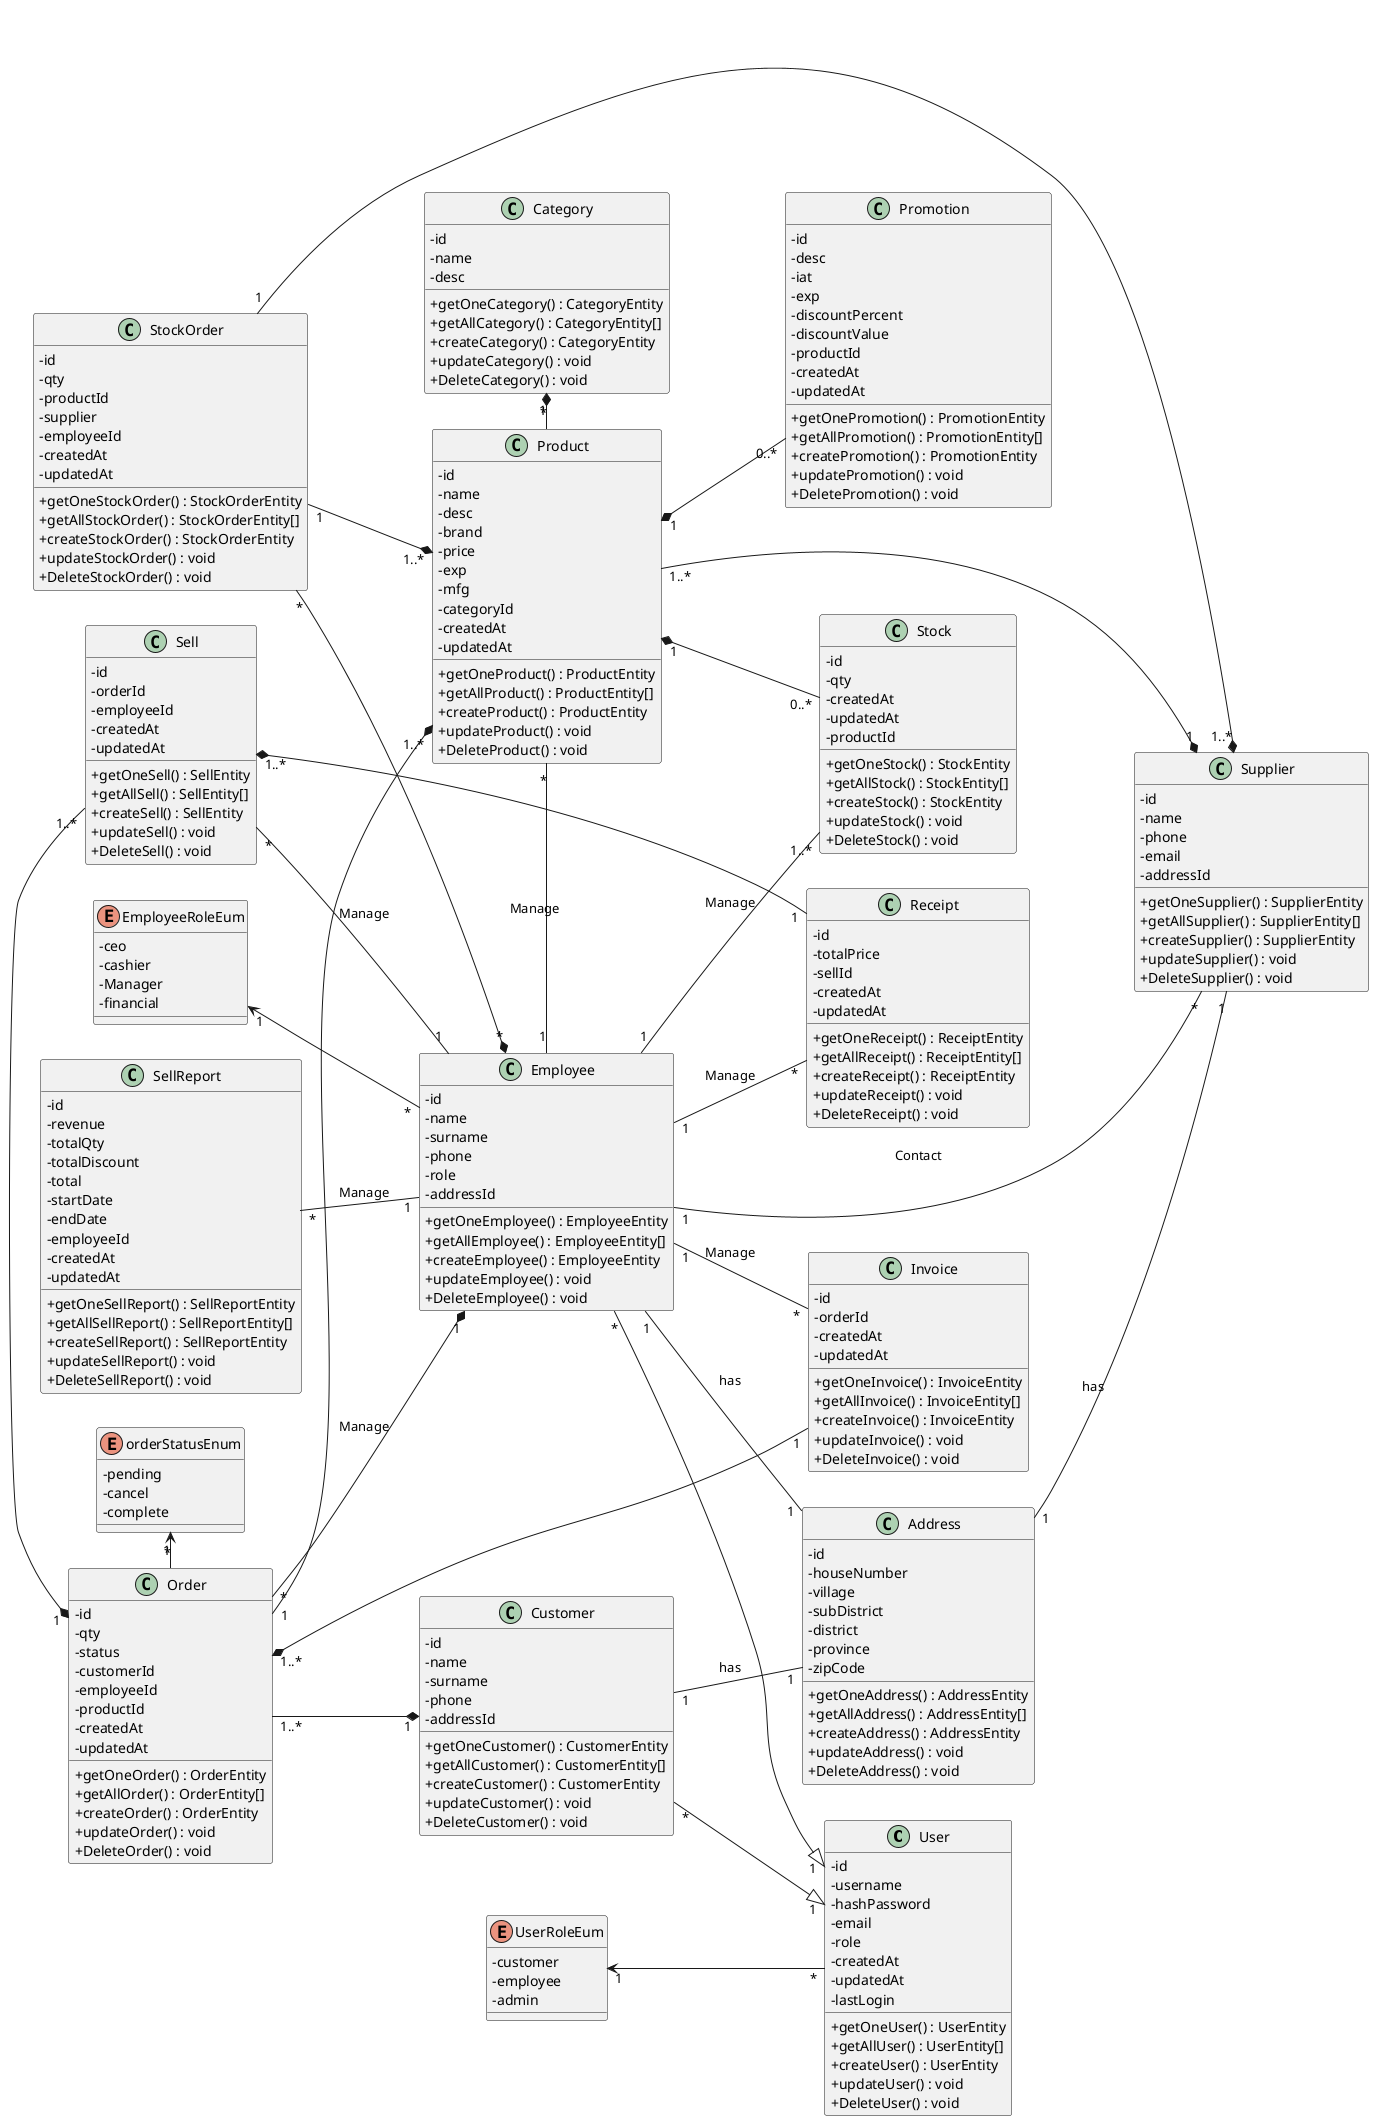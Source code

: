 @startuml
'https://plantuml.com/sequence-diagram
'skinparam linetype polyline
'skinparam linetype ortho
'top to bottom direction
left to right direction
skinparam classAttributeIconSize 0
'Type	       Symbol
'Extension	    <|--
'Composition	*--
'Aggregation	o--

class User {
    - id
    - username
    - hashPassword
    - email
    - role
    - createdAt
    - updatedAt
    - lastLogin

    + getOneUser() : UserEntity
    + getAllUser() : UserEntity[]
    + createUser() : UserEntity
    + updateUser() : void
    + DeleteUser() : void
}
'<<enumeration>>
enum UserRoleEum {
    - customer
    - employee
    - admin
}

class Employee {
    - id
    - name
    - surname
    - phone
    - role
    - addressId

    + getOneEmployee() : EmployeeEntity
    + getAllEmployee() : EmployeeEntity[]
    + createEmployee() : EmployeeEntity
    + updateEmployee() : void
    + DeleteEmployee() : void
}

class Customer {
    - id
    - name
    - surname
    - phone
    - addressId

    + getOneCustomer() : CustomerEntity
    + getAllCustomer() : CustomerEntity[]
    + createCustomer() : CustomerEntity
    + updateCustomer() : void
    + DeleteCustomer() : void
}

class Address {
    - id
    - houseNumber
    - village
    - subDistrict
    - district
    - province
    - zipCode

    + getOneAddress() : AddressEntity
    + getAllAddress() : AddressEntity[]
    + createAddress() : AddressEntity
    + updateAddress() : void
    + DeleteAddress() : void
}

class Supplier {
    - id
    - name
    - phone
    - email
    - addressId

    + getOneSupplier() : SupplierEntity
    + getAllSupplier() : SupplierEntity[]
    + createSupplier() : SupplierEntity
    + updateSupplier() : void
    + DeleteSupplier() : void
}

'<<enumeration>>
enum EmployeeRoleEum {
    - ceo
    - cashier
    - Manager
    - financial
}



class Stock {
    - id
    - qty
    - createdAt
    - updatedAt
    - productId

    + getOneStock() : StockEntity
    + getAllStock() : StockEntity[]
    + createStock() : StockEntity
    + updateStock() : void
    + DeleteStock() : void
}

class Promotion {
    - id
    - desc
    - iat
    - exp
    - discountPercent
    - discountValue
    - productId
    - createdAt
    - updatedAt

    + getOnePromotion() : PromotionEntity
    + getAllPromotion() : PromotionEntity[]
    + createPromotion() : PromotionEntity
    + updatePromotion() : void
    + DeletePromotion() : void
}

class Product {
    - id
    - name
    - desc
    - brand
    - price
    - exp
    - mfg
    - categoryId
    - createdAt
    - updatedAt

    + getOneProduct() : ProductEntity
    + getAllProduct() : ProductEntity[]
    + createProduct() : ProductEntity
    + updateProduct() : void
    + DeleteProduct() : void
}

class Category {
    - id
    - name
    - desc

    + getOneCategory() : CategoryEntity
    + getAllCategory() : CategoryEntity[]
    + createCategory() : CategoryEntity
    + updateCategory() : void
    + DeleteCategory() : void
}

class Invoice {
    - id
    - orderId
    - createdAt
    - updatedAt

    + getOneInvoice() : InvoiceEntity
    + getAllInvoice() : InvoiceEntity[]
    + createInvoice() : InvoiceEntity
    + updateInvoice() : void
    + DeleteInvoice() : void
}

class Order {
    - id
    - qty
    - status
    - customerId
    - employeeId
    - productId
    - createdAt
    - updatedAt

    + getOneOrder() : OrderEntity
    + getAllOrder() : OrderEntity[]
    + createOrder() : OrderEntity
    + updateOrder() : void
    + DeleteOrder() : void
}

class Sell {
    - id
    - orderId
    - employeeId
    - createdAt
    - updatedAt

    + getOneSell() : SellEntity
    + getAllSell() : SellEntity[]
    + createSell() : SellEntity
    + updateSell() : void
    + DeleteSell() : void
}

class Receipt {
    - id
    - totalPrice
    - sellId
    - createdAt
    - updatedAt


    + getOneReceipt() : ReceiptEntity
    + getAllReceipt() : ReceiptEntity[]
    + createReceipt() : ReceiptEntity
    + updateReceipt() : void
    + DeleteReceipt() : void

}

enum orderStatusEnum {
    - pending
    - cancel
    - complete
}

class SellReport {
    - id
    - revenue
    - totalQty
    - totalDiscount
    - total
    - startDate
    - endDate
    - employeeId
    - createdAt
    - updatedAt

    + getOneSellReport() : SellReportEntity
    + getAllSellReport() : SellReportEntity[]
    + createSellReport() : SellReportEntity
    + updateSellReport() : void
    + DeleteSellReport() : void
}

class StockOrder {
    - id
    - qty
    - productId
    - supplier
    - employeeId
    - createdAt
    - updatedAt

    + getOneStockOrder() : StockOrderEntity
    + getAllStockOrder() : StockOrderEntity[]
    + createStockOrder() : StockOrderEntity
    + updateStockOrder() : void
    + DeleteStockOrder() : void
}


User "*" -up-> "1" UserRoleEum
Employee "*" --|> "1"   User
Customer "*" -right-|> "1"   User

Product "1" *-- "0..*" Stock 
Product "*" -right- "1" Employee : "Manage"

Employee "1" -- "1..*" Stock : "Manage"

Product "*" -left-* "1" Category 
Product "1..*" --* "1" Supplier 

Order "1..*" *-- "1" Invoice 
Sell "1..*" *-- "1" Receipt 
Sell "1..*" -right-* "1" Order
Sell "*" -- "1" Employee : "Manage"


Order "1..*" --* "1" Customer 
Order "1" --* "1..*" Product 
'Order "1" -- "*" Stock : "check"

Employee "*" -up-> "1" EmployeeRoleEum

Employee "1" -- "*" Invoice : "Manage"
Employee "1" -- "*" Receipt : "Manage"

Employee "1" -- "*" Supplier : "Contact"
Order "*" --* "1" Employee : "Manage"

Order "*" -left-> "1" orderStatusEnum

Promotion "0..*" -up-* "1" Product

Address "1" -- "1" Supplier : "has"
Customer "1" -- "1" Address : "has"
Employee "1" -- "1" Address : "has"


StockOrder "1" --* "1..*" Product
StockOrder "*" --* "*" Employee
StockOrder "1" -right-* "1..*" Supplier

SellReport "*" -- "1" Employee : "Manage"



@enduml